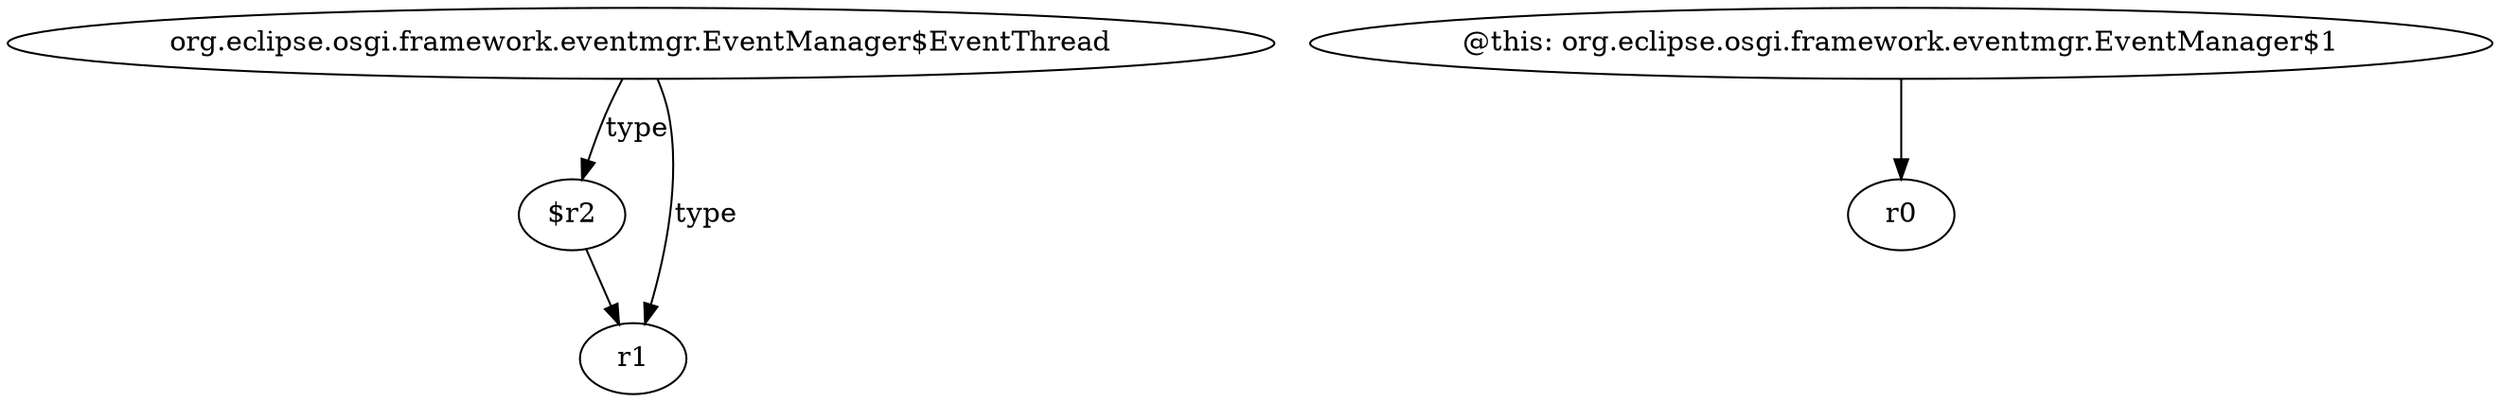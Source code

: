 digraph g {
0[label="org.eclipse.osgi.framework.eventmgr.EventManager$EventThread"]
1[label="$r2"]
0->1[label="type"]
2[label="r1"]
1->2[label=""]
3[label="@this: org.eclipse.osgi.framework.eventmgr.EventManager$1"]
4[label="r0"]
3->4[label=""]
0->2[label="type"]
}